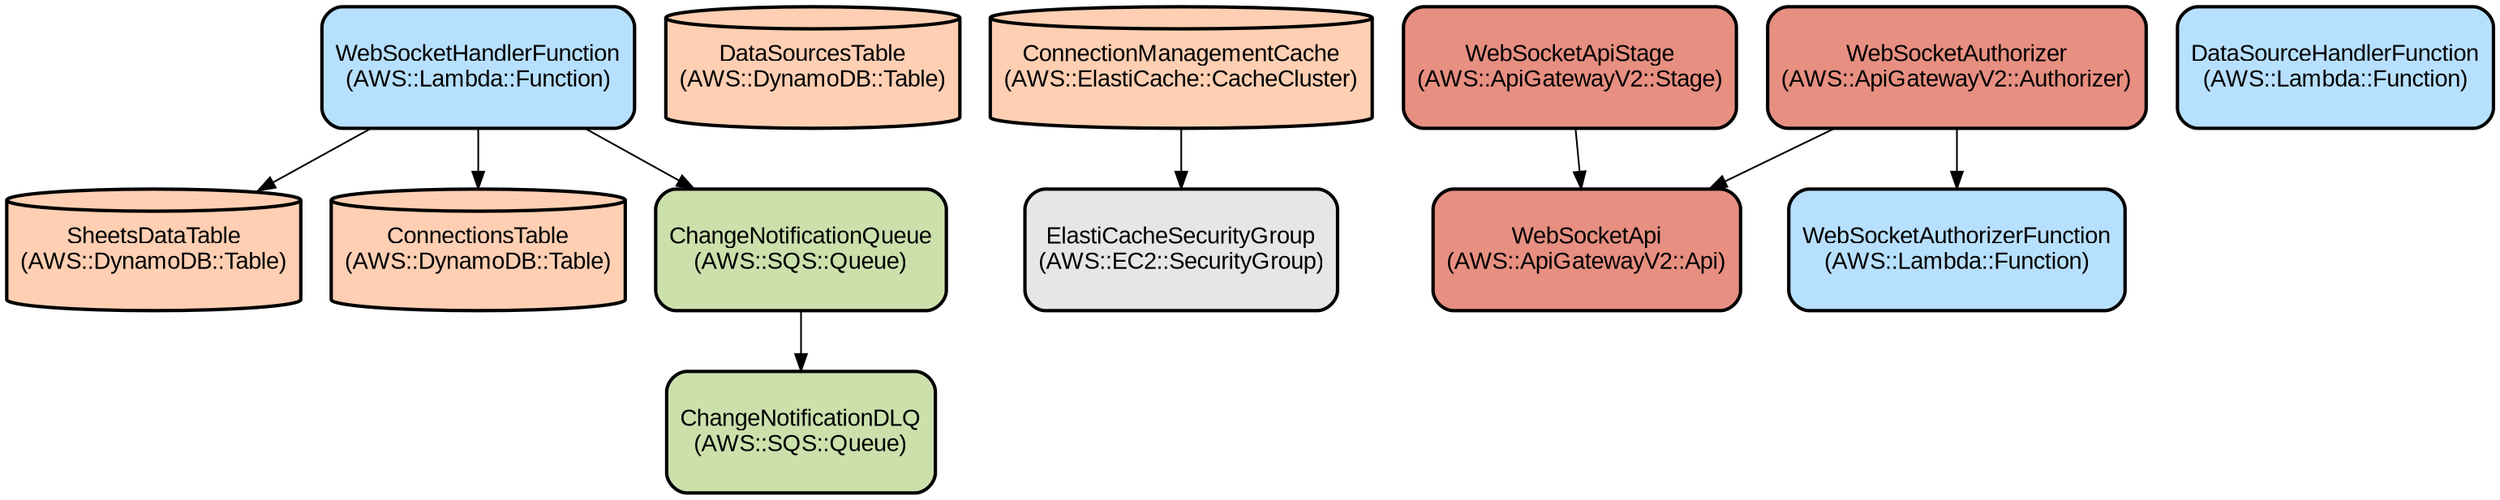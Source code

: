 digraph INFRA {
  node [ color = "black", fillcolor = "#E6E6E6", height =1, style = "filled,bold,rounded", fontname = "Arial" ];
  "SheetsDataTable" [ label = "SheetsDataTable
(AWS::DynamoDB::Table)", shape =cylinder, fillcolor = "#FFCFB3" ];
  "DataSourcesTable" [ label = "DataSourcesTable
(AWS::DynamoDB::Table)", shape =cylinder, fillcolor = "#FFCFB3" ];
  "ConnectionsTable" [ label = "ConnectionsTable
(AWS::DynamoDB::Table)", shape =cylinder, fillcolor = "#FFCFB3" ];
  "ChangeNotificationQueue" [ label = "ChangeNotificationQueue
(AWS::SQS::Queue)", shape =rectangle, fillcolor = "#CCE0AC" ];
  "ChangeNotificationDLQ" [ label = "ChangeNotificationDLQ
(AWS::SQS::Queue)", shape =rectangle, fillcolor = "#CCE0AC" ];
  "ConnectionManagementCache" [ label = "ConnectionManagementCache
(AWS::ElastiCache::CacheCluster)", shape =cylinder, fillcolor = "#FFCFB3" ];
  "ElastiCacheSecurityGroup" [ label = "ElastiCacheSecurityGroup
(AWS::EC2::SecurityGroup)", shape =rectangle ];
  "WebSocketApi" [ label = "WebSocketApi
(AWS::ApiGatewayV2::Api)", shape =rectangle, fillcolor = "#E78F81" ];
  "WebSocketApiStage" [ label = "WebSocketApiStage
(AWS::ApiGatewayV2::Stage)", shape =rectangle, fillcolor = "#E78F81" ];
  "WebSocketAuthorizer" [ label = "WebSocketAuthorizer
(AWS::ApiGatewayV2::Authorizer)", shape =rectangle, fillcolor = "#E78F81" ];
  "WebSocketAuthorizerFunction" [ label = "WebSocketAuthorizerFunction
(AWS::Lambda::Function)", shape =rectangle, fillcolor = "#B7E0FF" ];
  "WebSocketHandlerFunction" [ label = "WebSocketHandlerFunction
(AWS::Lambda::Function)", shape =rectangle, fillcolor = "#B7E0FF" ];
  "DataSourceHandlerFunction" [ label = "DataSourceHandlerFunction
(AWS::Lambda::Function)", shape =rectangle, fillcolor = "#B7E0FF" ];
  "ChangeNotificationQueue" -> "ChangeNotificationDLQ";
  "ConnectionManagementCache" -> "ElastiCacheSecurityGroup";
  "WebSocketApiStage" -> "WebSocketApi";
  "WebSocketAuthorizer" -> "WebSocketApi";
  "WebSocketAuthorizer" -> "WebSocketAuthorizerFunction";
  "WebSocketHandlerFunction" -> "ConnectionsTable";
  "WebSocketHandlerFunction" -> "SheetsDataTable";
  "WebSocketHandlerFunction" -> "ChangeNotificationQueue";
}
